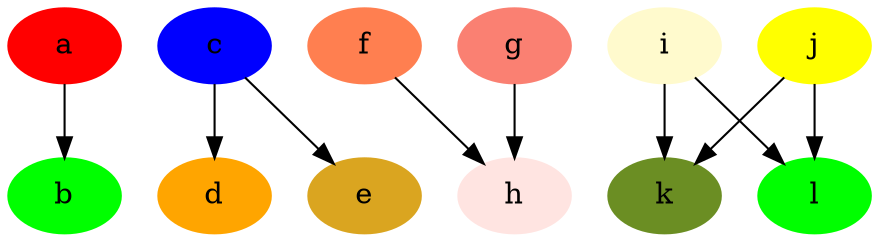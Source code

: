 strict digraph path_set_01
{
	# Node to node.

	a [color = red   style = filled]
	b [color = green style = filled]

	a -> b

	# Node to subgraph.

	c [color = blue      style = filled]
	d [color = orange    style = filled]
	e [color = goldenrod style = filled]

	c -> { d e }

	# Subgraph to node.

	f [color = coral     style = filled]
	g [color = salmon    style = filled]
	h [color = mistyrose style = filled]

	{ f g } -> h

	# Subgraph to subgraph.

	i [color = lemonchiffon style = filled]
	j [color = yellow       style = filled]
	k [color = olivedrab    style = filled]
	l [color = lime         style = filled]

	{ i j } -> { k l }
}
